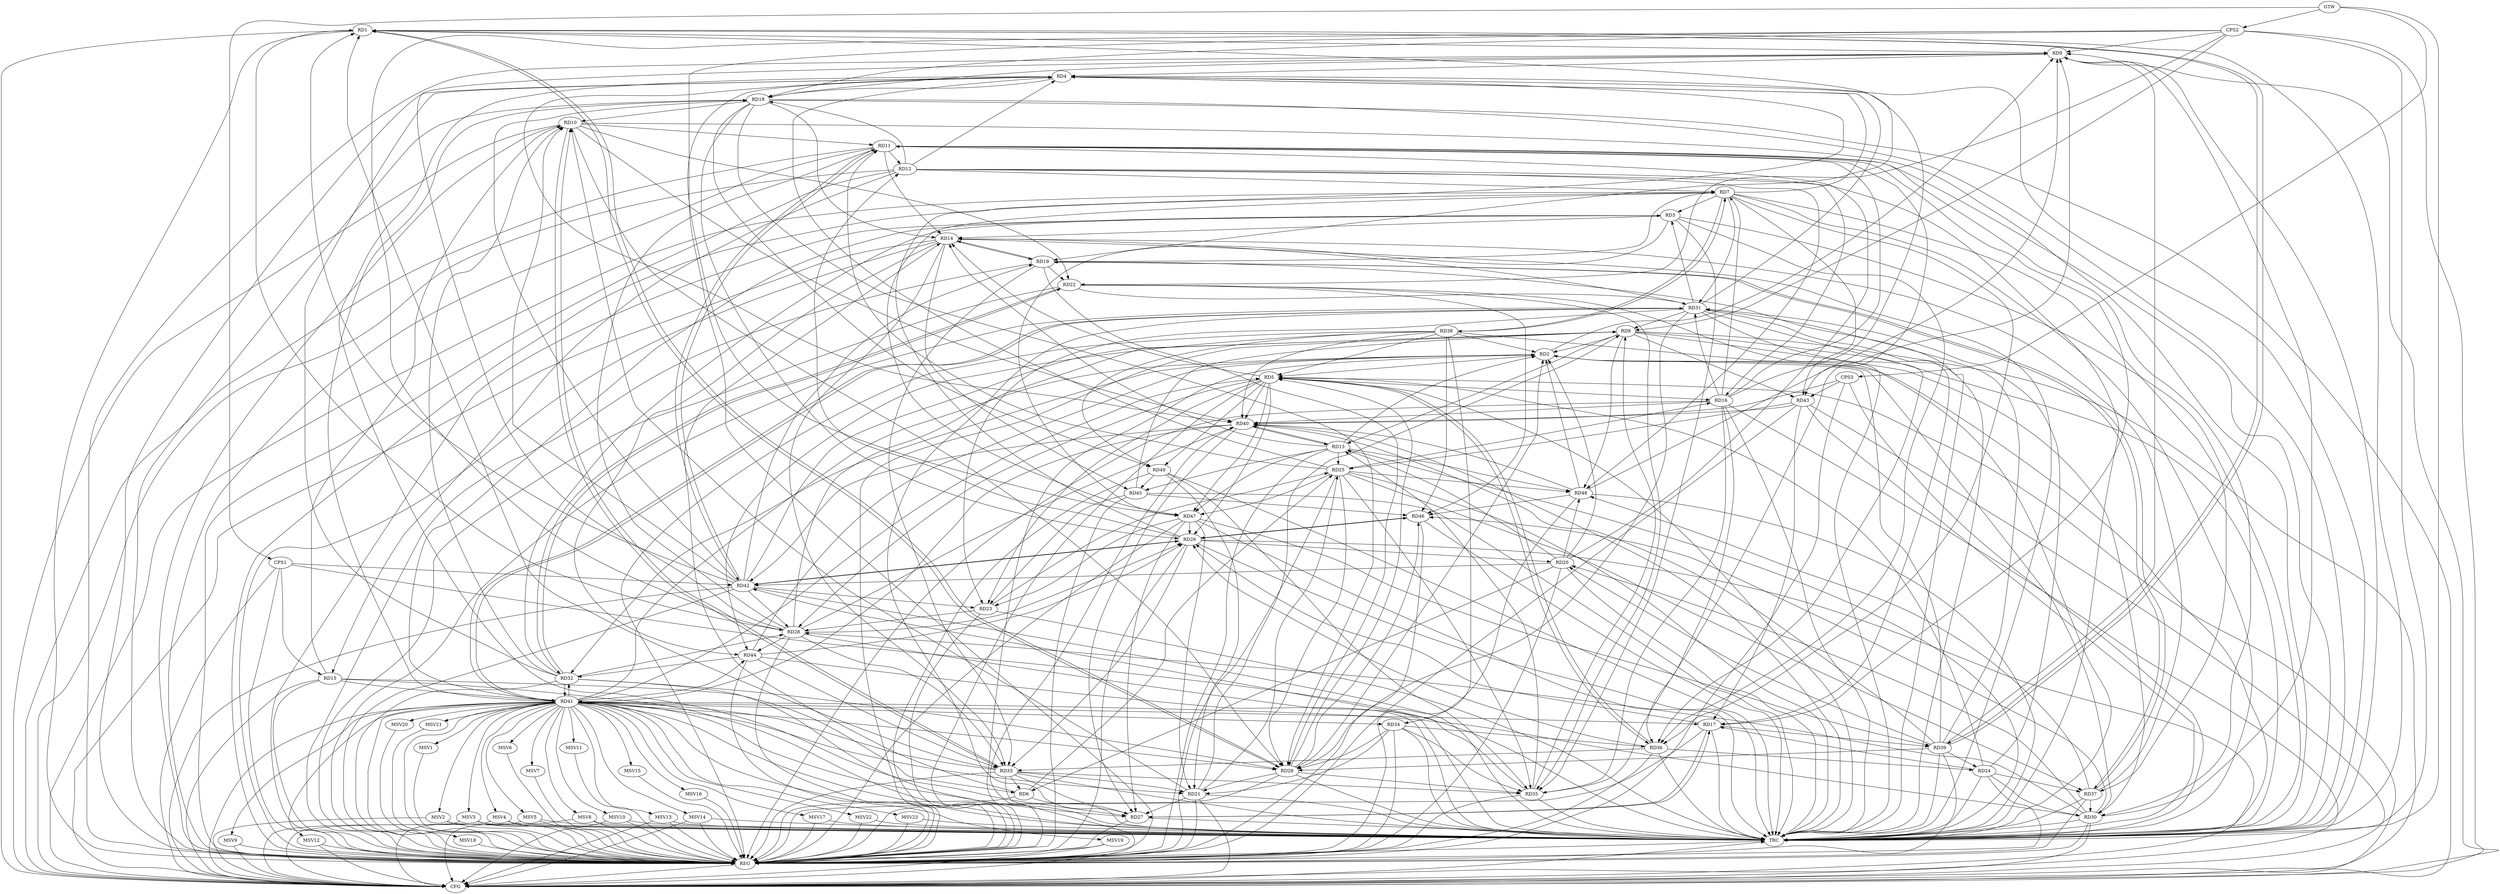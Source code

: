 strict digraph G {
  RD1 [ label="RD1" ];
  RD2 [ label="RD2" ];
  RD3 [ label="RD3" ];
  RD4 [ label="RD4" ];
  RD5 [ label="RD5" ];
  RD6 [ label="RD6" ];
  RD7 [ label="RD7" ];
  RD8 [ label="RD8" ];
  RD9 [ label="RD9" ];
  RD10 [ label="RD10" ];
  RD11 [ label="RD11" ];
  RD12 [ label="RD12" ];
  RD13 [ label="RD13" ];
  RD14 [ label="RD14" ];
  RD15 [ label="RD15" ];
  RD16 [ label="RD16" ];
  RD17 [ label="RD17" ];
  RD18 [ label="RD18" ];
  RD19 [ label="RD19" ];
  RD20 [ label="RD20" ];
  RD21 [ label="RD21" ];
  RD22 [ label="RD22" ];
  RD23 [ label="RD23" ];
  RD24 [ label="RD24" ];
  RD25 [ label="RD25" ];
  RD26 [ label="RD26" ];
  RD27 [ label="RD27" ];
  RD28 [ label="RD28" ];
  RD29 [ label="RD29" ];
  RD30 [ label="RD30" ];
  RD31 [ label="RD31" ];
  RD32 [ label="RD32" ];
  RD33 [ label="RD33" ];
  RD34 [ label="RD34" ];
  RD35 [ label="RD35" ];
  RD36 [ label="RD36" ];
  RD37 [ label="RD37" ];
  RD38 [ label="RD38" ];
  RD39 [ label="RD39" ];
  RD40 [ label="RD40" ];
  RD41 [ label="RD41" ];
  RD42 [ label="RD42" ];
  RD43 [ label="RD43" ];
  RD44 [ label="RD44" ];
  RD45 [ label="RD45" ];
  RD46 [ label="RD46" ];
  RD47 [ label="RD47" ];
  RD48 [ label="RD48" ];
  RD49 [ label="RD49" ];
  CPS1 [ label="CPS1" ];
  CPS2 [ label="CPS2" ];
  CPS3 [ label="CPS3" ];
  GTW [ label="GTW" ];
  REG [ label="REG" ];
  CFG [ label="CFG" ];
  TRC [ label="TRC" ];
  MSV1 [ label="MSV1" ];
  MSV2 [ label="MSV2" ];
  MSV3 [ label="MSV3" ];
  MSV4 [ label="MSV4" ];
  MSV5 [ label="MSV5" ];
  MSV6 [ label="MSV6" ];
  MSV7 [ label="MSV7" ];
  MSV8 [ label="MSV8" ];
  MSV9 [ label="MSV9" ];
  MSV10 [ label="MSV10" ];
  MSV11 [ label="MSV11" ];
  MSV12 [ label="MSV12" ];
  MSV13 [ label="MSV13" ];
  MSV14 [ label="MSV14" ];
  MSV15 [ label="MSV15" ];
  MSV16 [ label="MSV16" ];
  MSV17 [ label="MSV17" ];
  MSV18 [ label="MSV18" ];
  MSV19 [ label="MSV19" ];
  MSV20 [ label="MSV20" ];
  MSV21 [ label="MSV21" ];
  MSV22 [ label="MSV22" ];
  MSV23 [ label="MSV23" ];
  RD1 -> RD9;
  RD1 -> RD19;
  RD28 -> RD1;
  RD1 -> RD29;
  RD29 -> RD1;
  RD33 -> RD1;
  RD1 -> RD39;
  RD39 -> RD1;
  RD42 -> RD1;
  RD2 -> RD5;
  RD8 -> RD2;
  RD2 -> RD9;
  RD13 -> RD2;
  RD20 -> RD2;
  RD29 -> RD2;
  RD30 -> RD2;
  RD2 -> RD32;
  RD38 -> RD2;
  RD39 -> RD2;
  RD41 -> RD2;
  RD44 -> RD2;
  RD48 -> RD2;
  RD7 -> RD3;
  RD3 -> RD14;
  RD31 -> RD3;
  RD32 -> RD3;
  RD3 -> RD35;
  RD3 -> RD36;
  RD3 -> RD41;
  RD3 -> RD47;
  RD7 -> RD4;
  RD9 -> RD4;
  RD12 -> RD4;
  RD16 -> RD4;
  RD4 -> RD18;
  RD25 -> RD4;
  RD26 -> RD4;
  RD4 -> RD27;
  RD31 -> RD4;
  RD32 -> RD4;
  RD4 -> RD40;
  RD4 -> RD47;
  RD5 -> RD14;
  RD5 -> RD16;
  RD5 -> RD23;
  RD24 -> RD5;
  RD5 -> RD26;
  RD5 -> RD28;
  RD29 -> RD5;
  RD5 -> RD36;
  RD36 -> RD5;
  RD38 -> RD5;
  RD5 -> RD40;
  RD41 -> RD5;
  RD5 -> RD47;
  RD5 -> RD49;
  RD6 -> RD14;
  RD15 -> RD6;
  RD20 -> RD6;
  RD6 -> RD25;
  RD33 -> RD6;
  RD12 -> RD7;
  RD16 -> RD7;
  RD19 -> RD7;
  RD7 -> RD31;
  RD7 -> RD36;
  RD7 -> RD37;
  RD7 -> RD38;
  RD38 -> RD7;
  RD7 -> RD43;
  RD7 -> RD47;
  RD8 -> RD13;
  RD21 -> RD8;
  RD28 -> RD8;
  RD8 -> RD30;
  RD31 -> RD8;
  RD35 -> RD8;
  RD42 -> RD8;
  RD8 -> RD43;
  RD45 -> RD8;
  RD8 -> RD48;
  RD9 -> RD18;
  RD28 -> RD9;
  RD30 -> RD9;
  RD35 -> RD9;
  RD39 -> RD9;
  RD48 -> RD9;
  RD10 -> RD11;
  RD15 -> RD10;
  RD18 -> RD10;
  RD21 -> RD10;
  RD10 -> RD22;
  RD10 -> RD29;
  RD32 -> RD10;
  RD10 -> RD33;
  RD33 -> RD10;
  RD10 -> RD40;
  RD42 -> RD10;
  RD11 -> RD12;
  RD11 -> RD14;
  RD16 -> RD11;
  RD11 -> RD17;
  RD20 -> RD11;
  RD25 -> RD11;
  RD28 -> RD11;
  RD11 -> RD30;
  RD11 -> RD42;
  RD42 -> RD11;
  RD11 -> RD43;
  RD12 -> RD15;
  RD12 -> RD16;
  RD12 -> RD18;
  RD26 -> RD12;
  RD12 -> RD48;
  RD13 -> RD14;
  RD20 -> RD13;
  RD13 -> RD25;
  RD35 -> RD13;
  RD13 -> RD40;
  RD40 -> RD13;
  RD13 -> RD45;
  RD13 -> RD47;
  RD13 -> RD48;
  RD18 -> RD14;
  RD14 -> RD19;
  RD19 -> RD14;
  RD31 -> RD14;
  RD14 -> RD33;
  RD37 -> RD14;
  RD14 -> RD44;
  RD14 -> RD45;
  RD15 -> RD41;
  RD25 -> RD16;
  RD16 -> RD31;
  RD16 -> RD35;
  RD16 -> RD36;
  RD16 -> RD40;
  RD24 -> RD17;
  RD17 -> RD26;
  RD17 -> RD27;
  RD27 -> RD17;
  RD31 -> RD17;
  RD17 -> RD39;
  RD41 -> RD17;
  RD43 -> RD17;
  RD18 -> RD26;
  RD18 -> RD29;
  RD41 -> RD18;
  RD42 -> RD18;
  RD18 -> RD49;
  RD19 -> RD22;
  RD19 -> RD29;
  RD19 -> RD33;
  RD19 -> RD37;
  RD37 -> RD19;
  RD42 -> RD19;
  RD26 -> RD20;
  RD30 -> RD20;
  RD39 -> RD20;
  RD20 -> RD42;
  RD20 -> RD48;
  RD21 -> RD25;
  RD21 -> RD27;
  RD29 -> RD21;
  RD33 -> RD21;
  RD34 -> RD21;
  RD41 -> RD21;
  RD47 -> RD21;
  RD49 -> RD21;
  RD22 -> RD31;
  RD22 -> RD32;
  RD32 -> RD22;
  RD22 -> RD35;
  RD22 -> RD46;
  RD23 -> RD25;
  RD23 -> RD28;
  RD31 -> RD23;
  RD42 -> RD23;
  RD45 -> RD23;
  RD47 -> RD23;
  RD24 -> RD30;
  RD24 -> RD31;
  RD36 -> RD24;
  RD24 -> RD37;
  RD39 -> RD24;
  RD25 -> RD29;
  RD25 -> RD35;
  RD25 -> RD37;
  RD43 -> RD25;
  RD25 -> RD47;
  RD25 -> RD48;
  RD28 -> RD26;
  RD26 -> RD33;
  RD36 -> RD26;
  RD26 -> RD42;
  RD42 -> RD26;
  RD44 -> RD26;
  RD26 -> RD46;
  RD46 -> RD26;
  RD47 -> RD26;
  RD31 -> RD27;
  RD33 -> RD27;
  RD40 -> RD27;
  RD41 -> RD27;
  RD47 -> RD27;
  RD30 -> RD28;
  RD32 -> RD28;
  RD28 -> RD33;
  RD28 -> RD40;
  RD42 -> RD28;
  RD28 -> RD44;
  RD31 -> RD29;
  RD32 -> RD29;
  RD34 -> RD29;
  RD29 -> RD35;
  RD39 -> RD29;
  RD41 -> RD29;
  RD29 -> RD46;
  RD37 -> RD30;
  RD41 -> RD30;
  RD30 -> RD46;
  RD31 -> RD36;
  RD39 -> RD31;
  RD31 -> RD41;
  RD41 -> RD31;
  RD32 -> RD41;
  RD41 -> RD32;
  RD44 -> RD32;
  RD33 -> RD35;
  RD36 -> RD33;
  RD33 -> RD41;
  RD44 -> RD33;
  RD34 -> RD35;
  RD34 -> RD36;
  RD38 -> RD34;
  RD41 -> RD34;
  RD35 -> RD42;
  RD49 -> RD35;
  RD37 -> RD48;
  RD38 -> RD40;
  RD38 -> RD44;
  RD38 -> RD46;
  RD38 -> RD49;
  RD39 -> RD40;
  RD47 -> RD39;
  RD40 -> RD41;
  RD40 -> RD42;
  RD43 -> RD40;
  RD48 -> RD40;
  RD41 -> RD44;
  RD45 -> RD46;
  RD49 -> RD45;
  RD48 -> RD46;
  CPS1 -> RD15;
  CPS1 -> RD42;
  CPS2 -> RD28;
  CPS2 -> RD22;
  CPS2 -> RD8;
  CPS2 -> RD18;
  CPS2 -> RD9;
  CPS3 -> RD43;
  CPS3 -> RD40;
  GTW -> CPS1;
  GTW -> CPS2;
  GTW -> CPS3;
  RD1 -> REG;
  RD2 -> REG;
  RD3 -> REG;
  RD4 -> REG;
  RD5 -> REG;
  RD6 -> REG;
  RD7 -> REG;
  RD8 -> REG;
  RD9 -> REG;
  RD10 -> REG;
  RD11 -> REG;
  RD12 -> REG;
  RD13 -> REG;
  RD14 -> REG;
  RD15 -> REG;
  RD16 -> REG;
  RD17 -> REG;
  RD18 -> REG;
  RD19 -> REG;
  RD20 -> REG;
  RD21 -> REG;
  RD22 -> REG;
  RD23 -> REG;
  RD24 -> REG;
  RD25 -> REG;
  RD26 -> REG;
  RD27 -> REG;
  RD28 -> REG;
  RD29 -> REG;
  RD30 -> REG;
  RD31 -> REG;
  RD32 -> REG;
  RD33 -> REG;
  RD34 -> REG;
  RD35 -> REG;
  RD36 -> REG;
  RD37 -> REG;
  RD38 -> REG;
  RD39 -> REG;
  RD40 -> REG;
  RD41 -> REG;
  RD42 -> REG;
  RD43 -> REG;
  RD44 -> REG;
  RD45 -> REG;
  RD46 -> REG;
  RD47 -> REG;
  RD48 -> REG;
  RD49 -> REG;
  CPS1 -> REG;
  CPS2 -> REG;
  CPS3 -> REG;
  RD43 -> CFG;
  CPS2 -> CFG;
  RD10 -> CFG;
  RD33 -> CFG;
  RD30 -> CFG;
  RD9 -> CFG;
  RD14 -> CFG;
  RD41 -> CFG;
  RD16 -> CFG;
  RD1 -> CFG;
  RD12 -> CFG;
  RD5 -> CFG;
  RD7 -> CFG;
  RD15 -> CFG;
  RD11 -> CFG;
  RD42 -> CFG;
  RD18 -> CFG;
  RD21 -> CFG;
  RD8 -> CFG;
  RD26 -> CFG;
  CPS1 -> CFG;
  REG -> CFG;
  RD1 -> TRC;
  RD2 -> TRC;
  RD3 -> TRC;
  RD4 -> TRC;
  RD5 -> TRC;
  RD6 -> TRC;
  RD7 -> TRC;
  RD8 -> TRC;
  RD9 -> TRC;
  RD10 -> TRC;
  RD11 -> TRC;
  RD12 -> TRC;
  RD13 -> TRC;
  RD14 -> TRC;
  RD15 -> TRC;
  RD16 -> TRC;
  RD17 -> TRC;
  RD18 -> TRC;
  RD19 -> TRC;
  RD20 -> TRC;
  RD21 -> TRC;
  RD22 -> TRC;
  RD23 -> TRC;
  RD24 -> TRC;
  RD25 -> TRC;
  RD26 -> TRC;
  RD27 -> TRC;
  RD28 -> TRC;
  RD29 -> TRC;
  RD30 -> TRC;
  RD31 -> TRC;
  RD32 -> TRC;
  RD33 -> TRC;
  RD34 -> TRC;
  RD35 -> TRC;
  RD36 -> TRC;
  RD37 -> TRC;
  RD38 -> TRC;
  RD39 -> TRC;
  RD40 -> TRC;
  RD41 -> TRC;
  RD42 -> TRC;
  RD43 -> TRC;
  RD44 -> TRC;
  RD45 -> TRC;
  RD46 -> TRC;
  RD47 -> TRC;
  RD48 -> TRC;
  RD49 -> TRC;
  CPS1 -> TRC;
  CPS2 -> TRC;
  CPS3 -> TRC;
  GTW -> TRC;
  CFG -> TRC;
  TRC -> REG;
  RD41 -> MSV1;
  RD41 -> MSV2;
  MSV1 -> REG;
  MSV2 -> REG;
  MSV2 -> TRC;
  MSV2 -> CFG;
  RD41 -> MSV3;
  RD41 -> MSV4;
  RD41 -> MSV5;
  RD41 -> MSV6;
  RD41 -> MSV7;
  MSV3 -> REG;
  MSV3 -> TRC;
  MSV3 -> CFG;
  MSV4 -> REG;
  MSV4 -> TRC;
  MSV4 -> CFG;
  MSV5 -> REG;
  MSV5 -> TRC;
  MSV5 -> CFG;
  MSV6 -> REG;
  MSV7 -> REG;
  RD41 -> MSV8;
  MSV8 -> REG;
  MSV8 -> TRC;
  MSV8 -> CFG;
  RD41 -> MSV9;
  RD41 -> MSV10;
  RD41 -> MSV11;
  RD41 -> MSV12;
  MSV9 -> REG;
  MSV9 -> CFG;
  MSV10 -> REG;
  MSV10 -> TRC;
  MSV10 -> CFG;
  MSV11 -> REG;
  MSV12 -> REG;
  MSV12 -> CFG;
  RD41 -> MSV13;
  RD41 -> MSV14;
  MSV13 -> REG;
  MSV13 -> TRC;
  MSV13 -> CFG;
  MSV14 -> REG;
  MSV14 -> TRC;
  MSV14 -> CFG;
  RD41 -> MSV15;
  MSV15 -> REG;
  RD41 -> MSV16;
  RD41 -> MSV17;
  RD41 -> MSV18;
  MSV16 -> REG;
  MSV17 -> REG;
  MSV17 -> TRC;
  MSV18 -> REG;
  RD41 -> MSV19;
  RD41 -> MSV20;
  MSV19 -> REG;
  MSV19 -> CFG;
  MSV20 -> REG;
  RD41 -> MSV21;
  RD41 -> MSV22;
  MSV21 -> REG;
  MSV22 -> REG;
  MSV22 -> TRC;
  RD41 -> MSV23;
  MSV23 -> REG;
  MSV23 -> TRC;
}
